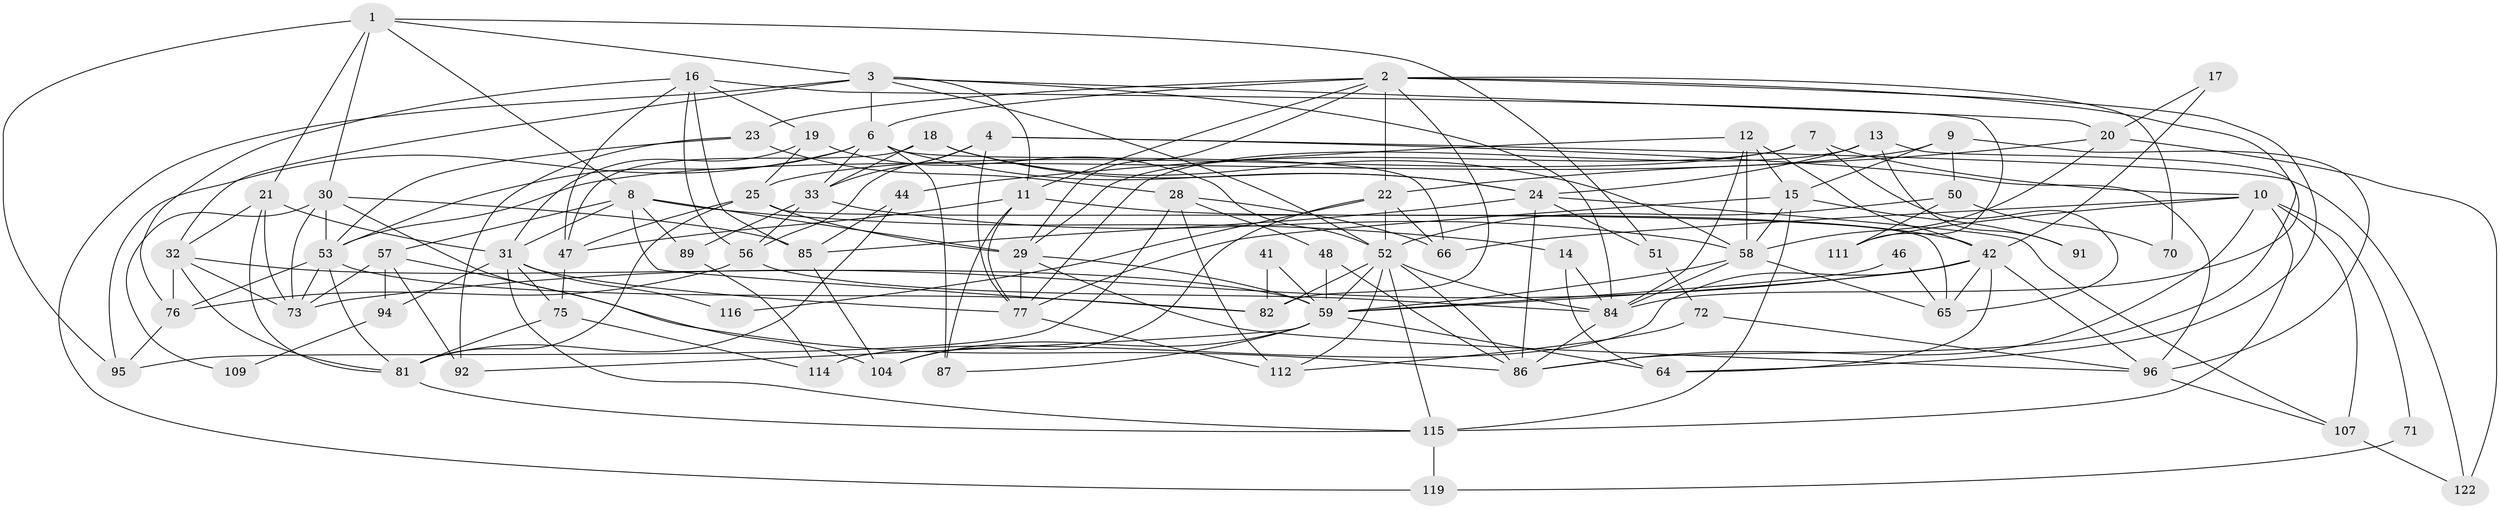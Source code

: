 // Generated by graph-tools (version 1.1) at 2025/24/03/03/25 07:24:02]
// undirected, 76 vertices, 190 edges
graph export_dot {
graph [start="1"]
  node [color=gray90,style=filled];
  1 [super="+68"];
  2 [super="+26"];
  3 [super="+5"];
  4 [super="+63"];
  6 [super="+54"];
  7 [super="+105"];
  8 [super="+38"];
  9;
  10 [super="+69"];
  11 [super="+113"];
  12 [super="+80"];
  13 [super="+61"];
  14;
  15 [super="+45"];
  16 [super="+60"];
  17;
  18 [super="+27"];
  19 [super="+100"];
  20 [super="+118"];
  21 [super="+39"];
  22 [super="+40"];
  23;
  24;
  25 [super="+35"];
  28 [super="+36"];
  29 [super="+117"];
  30 [super="+37"];
  31 [super="+49"];
  32 [super="+67"];
  33 [super="+34"];
  41;
  42 [super="+43"];
  44;
  46;
  47;
  48;
  50;
  51 [super="+55"];
  52 [super="+90"];
  53 [super="+62"];
  56 [super="+106"];
  57 [super="+74"];
  58 [super="+83"];
  59 [super="+97"];
  64 [super="+79"];
  65 [super="+78"];
  66;
  70;
  71;
  72;
  73 [super="+93"];
  75 [super="+103"];
  76 [super="+110"];
  77 [super="+102"];
  81 [super="+99"];
  82 [super="+108"];
  84 [super="+101"];
  85 [super="+98"];
  86 [super="+88"];
  87;
  89;
  91;
  92;
  94;
  95;
  96 [super="+121"];
  104;
  107;
  109;
  111;
  112;
  114;
  115 [super="+120"];
  116;
  119;
  122;
  1 -- 30;
  1 -- 8;
  1 -- 51;
  1 -- 95;
  1 -- 21;
  1 -- 3;
  2 -- 23;
  2 -- 22;
  2 -- 70;
  2 -- 82;
  2 -- 6;
  2 -- 64;
  2 -- 84;
  2 -- 11;
  2 -- 29;
  3 -- 32 [weight=2];
  3 -- 11;
  3 -- 20;
  3 -- 84;
  3 -- 6;
  3 -- 52;
  3 -- 119;
  4 -- 96;
  4 -- 122;
  4 -- 77;
  4 -- 56;
  4 -- 33;
  6 -- 24;
  6 -- 66;
  6 -- 87;
  6 -- 33;
  6 -- 53;
  6 -- 95;
  7 -- 65;
  7 -- 10;
  7 -- 29;
  7 -- 25;
  8 -- 89;
  8 -- 14;
  8 -- 82;
  8 -- 29;
  8 -- 31;
  8 -- 57;
  9 -- 50;
  9 -- 15;
  9 -- 53;
  9 -- 96;
  10 -- 71;
  10 -- 86;
  10 -- 111;
  10 -- 115;
  10 -- 107;
  10 -- 66;
  11 -- 42;
  11 -- 87;
  11 -- 47;
  11 -- 77;
  12 -- 42;
  12 -- 84;
  12 -- 58;
  12 -- 44;
  12 -- 15;
  13 -- 86;
  13 -- 91;
  13 -- 24;
  13 -- 77;
  14 -- 64;
  14 -- 84;
  15 -- 77;
  15 -- 91;
  15 -- 58;
  15 -- 115;
  16 -- 47;
  16 -- 76;
  16 -- 85;
  16 -- 111;
  16 -- 19;
  16 -- 56;
  17 -- 20;
  17 -- 42 [weight=2];
  18 -- 24;
  18 -- 58;
  18 -- 33;
  18 -- 47;
  19 -- 52;
  19 -- 31;
  19 -- 25;
  20 -- 122;
  20 -- 58;
  20 -- 22;
  21 -- 73;
  21 -- 31;
  21 -- 32;
  21 -- 81;
  22 -- 66;
  22 -- 116;
  22 -- 52;
  22 -- 104;
  23 -- 28;
  23 -- 92;
  23 -- 53;
  24 -- 107;
  24 -- 51 [weight=2];
  24 -- 86;
  24 -- 85;
  25 -- 29;
  25 -- 47;
  25 -- 65 [weight=2];
  25 -- 81;
  28 -- 95;
  28 -- 66;
  28 -- 48;
  28 -- 112;
  29 -- 59;
  29 -- 77;
  29 -- 96;
  30 -- 73;
  30 -- 104;
  30 -- 109;
  30 -- 53;
  30 -- 85;
  31 -- 77;
  31 -- 116;
  31 -- 115;
  31 -- 94;
  31 -- 75;
  32 -- 81;
  32 -- 73;
  32 -- 59;
  32 -- 76;
  33 -- 56;
  33 -- 89;
  33 -- 58;
  41 -- 82;
  41 -- 59;
  42 -- 96;
  42 -- 114;
  42 -- 65;
  42 -- 64;
  42 -- 73;
  42 -- 59;
  44 -- 85;
  44 -- 81;
  46 -- 65;
  46 -- 59;
  47 -- 75;
  48 -- 59;
  48 -- 86;
  50 -- 52;
  50 -- 70;
  50 -- 111;
  51 -- 72;
  52 -- 112;
  52 -- 84;
  52 -- 82;
  52 -- 59;
  52 -- 115;
  52 -- 86;
  53 -- 82;
  53 -- 73;
  53 -- 81;
  53 -- 76;
  56 -- 84;
  56 -- 76;
  57 -- 73;
  57 -- 92;
  57 -- 94;
  57 -- 86;
  58 -- 65;
  58 -- 84;
  58 -- 59;
  59 -- 104;
  59 -- 92;
  59 -- 87;
  59 -- 64;
  71 -- 119;
  72 -- 112;
  72 -- 96;
  75 -- 114;
  75 -- 81;
  76 -- 95;
  77 -- 112;
  81 -- 115;
  84 -- 86;
  85 -- 104;
  89 -- 114;
  94 -- 109;
  96 -- 107;
  107 -- 122;
  115 -- 119;
}
